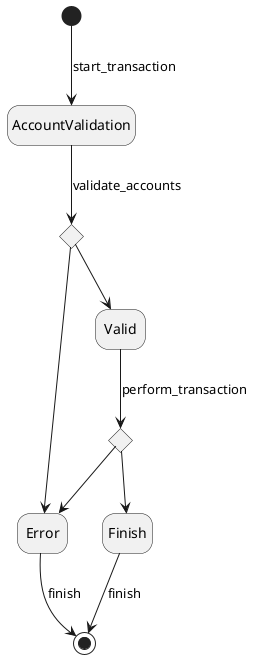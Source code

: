 @startuml
hide empty description
[*] --> AccountValidation : start_transaction
Error --> [*] : finish
Finish --> [*] : finish
state C_Valid <<choice>>
Valid --> C_Valid: perform_transaction
C_Valid --> Error
C_Valid --> Finish

state C_AccountValidation <<choice>>
AccountValidation --> C_AccountValidation: validate_accounts
C_AccountValidation --> Error
C_AccountValidation --> Valid

@enduml
